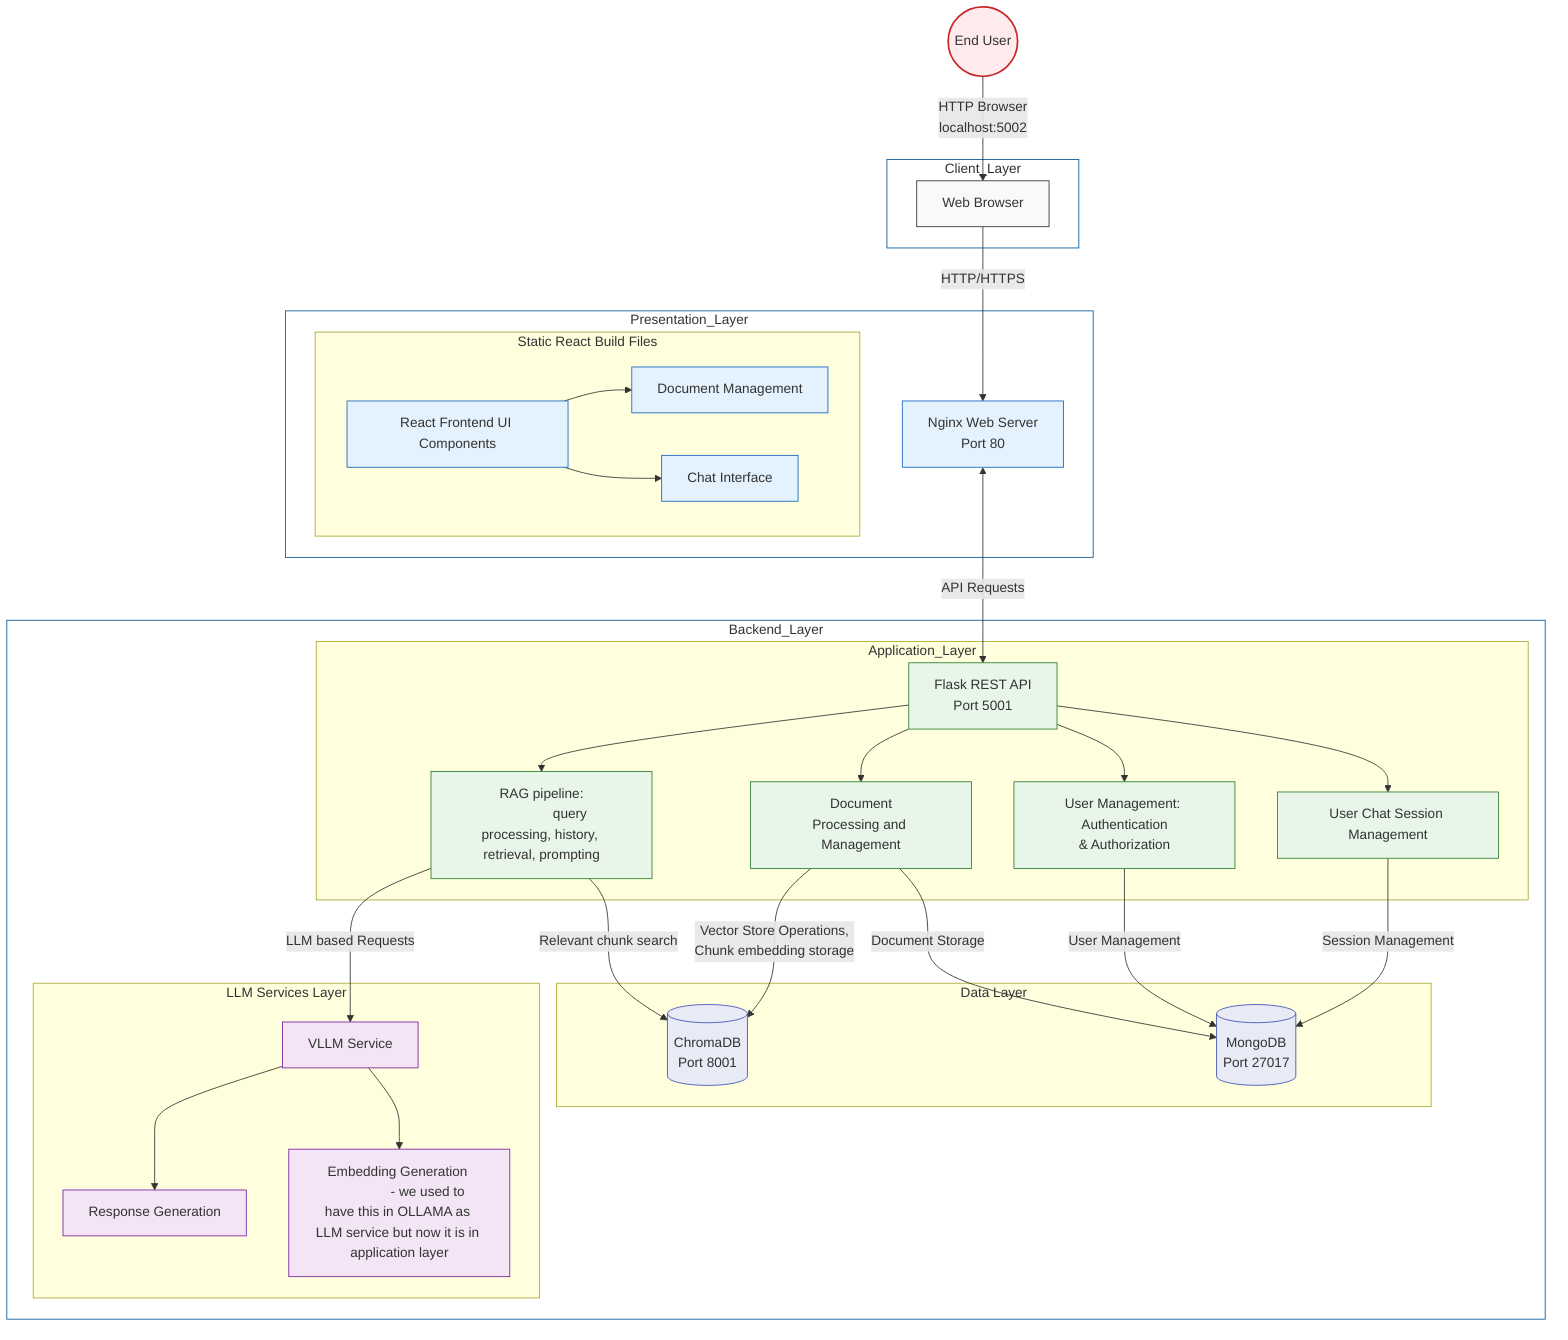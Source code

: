 flowchart TB
    %% Client Layer
    User((End User)) -->|HTTP Browser<br>localhost:5002| FE

    subgraph "Client_Layer"
        FE[Web Browser]
    end

    %% Presentation Layer
    FE -->|HTTP/HTTPS| NG
    
    subgraph "Presentation_Layer"
        NG[Nginx Web Server<br>Port 80]
        
        subgraph "Static React Build Files"
            UI[React Frontend UI Components]
            UI --> DM[Document Management]
            UI --> CI[Chat Interface]
        end
    end
    

    subgraph "Backend_Layer"
        %% Application Layer
        NG <-->|API Requests| API
        

        %% Data Layer
        subgraph "Data Layer"
            CDB[(ChromaDB<br>Port 8001)]
            MDB[(MongoDB<br>Port 27017)]
  
        end

        subgraph "Application_Layer"
            API[Flask REST API<br>Port 5001]
           
            API --> DocProc[Document<br>Processing and Management]
           
            API --> RAGP[RAG pipeline:
                query processing, history, retrieval, prompting] 

            API --> Auth[User Management: Authentication<br>& Authorization]
            API --> SessionMan[User Chat Session Management ]
            
        end
        

        %% LLM Services Layer
        subgraph "LLM Services Layer"
            VLLM[VLLM Service]
            VLLM --> GenText[Response Generation]
            VLLM --> GenEmb[Embedding Generation 
                - we used to have this in OLLAMA as LLM service but now it is in application layer]
        end
        


        
        %% Connections between layers
        DocProc -->|Document Storage| MDB 
        Auth -->|User Management| MDB
        SessionMan -->|Session Management| MDB
        RAGP --> |Relevant chunk search| CDB
        DocProc -->|Vector Store Operations,
            Chunk embedding storage | CDB
        RAGP -->|LLM based Requests| VLLM
       

    
    end
    
    %% Styling
    classDef client fill:#f9f9f9,stroke:#333,stroke-width:1px
    classDef presentation fill:#e3f2fd,stroke:#1565c0,stroke-width:1px
    classDef application fill:#e8f5e9,stroke:#2e7d32,stroke-width:1px
    classDef services fill:#f3e5f5,stroke:#7b1fa2,stroke-width:1px
    classDef data fill:#e8eaf6,stroke:#3f51b5,stroke-width:1px
    classDef user fill:#ffebee,stroke:#c62828,stroke-width:2px
    classDef interface fill:#e1f5fe,stroke:#01579b,stroke-width:1px
    classDef outer fill:#ffffff,stroke:#01579b,stroke-width:1px

    class FE client
    class User user
    class NG,UI,PDF,DM,CI presentation
    class API,Auth,DocProc,VSO,RAGP,SessionMan application
    class VLLM,GenText,GenEmb services
    class MDB,CDB data
    class Backend_Layer,Presentation_Layer,Client_Layer outer
